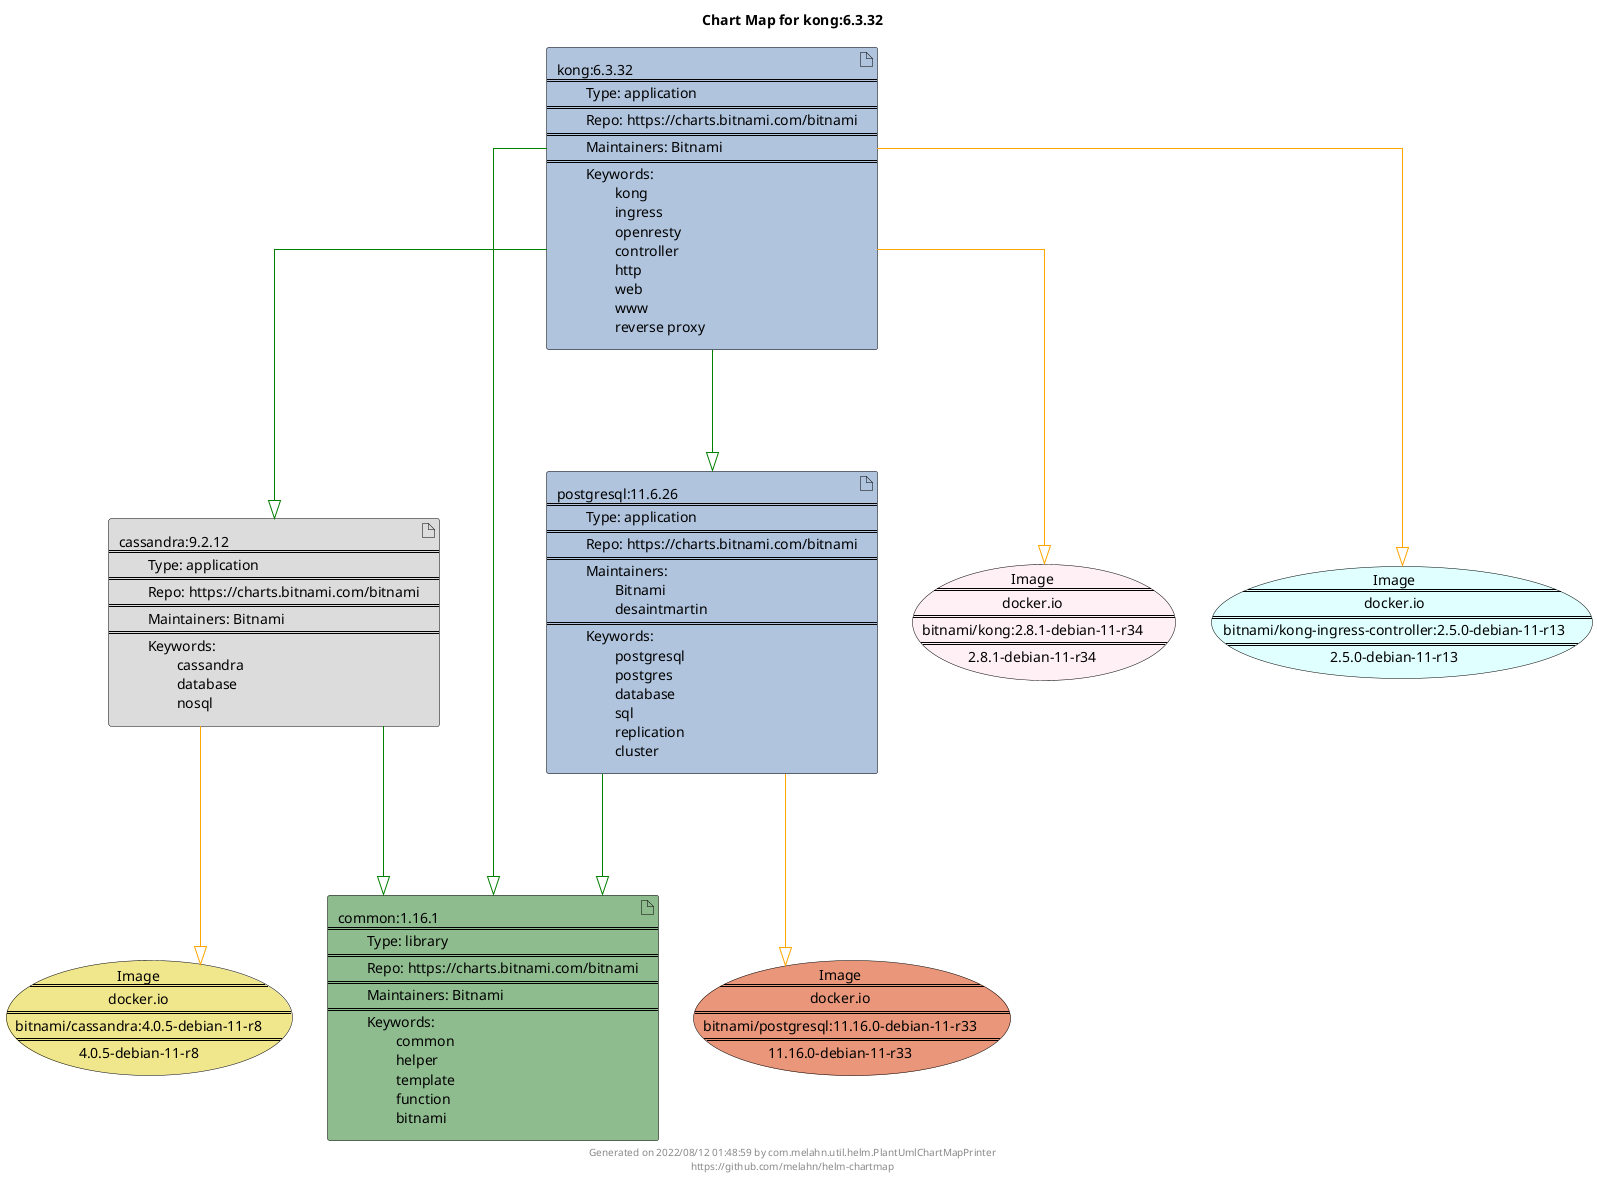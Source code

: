 @startuml
skinparam linetype ortho
skinparam backgroundColor white
skinparam usecaseBorderColor black
skinparam usecaseArrowColor LightSlateGray
skinparam artifactBorderColor black
skinparam artifactArrowColor LightSlateGray

title Chart Map for kong:6.3.32

'There are 4 referenced Helm Charts
artifact "kong:6.3.32\n====\n\tType: application\n====\n\tRepo: https://charts.bitnami.com/bitnami\n====\n\tMaintainers: Bitnami\n====\n\tKeywords: \n\t\tkong\n\t\tingress\n\t\topenresty\n\t\tcontroller\n\t\thttp\n\t\tweb\n\t\twww\n\t\treverse proxy" as kong_6_3_32 #LightSteelBlue
artifact "cassandra:9.2.12\n====\n\tType: application\n====\n\tRepo: https://charts.bitnami.com/bitnami\n====\n\tMaintainers: Bitnami\n====\n\tKeywords: \n\t\tcassandra\n\t\tdatabase\n\t\tnosql" as cassandra_9_2_12 #Gainsboro
artifact "common:1.16.1\n====\n\tType: library\n====\n\tRepo: https://charts.bitnami.com/bitnami\n====\n\tMaintainers: Bitnami\n====\n\tKeywords: \n\t\tcommon\n\t\thelper\n\t\ttemplate\n\t\tfunction\n\t\tbitnami" as common_1_16_1 #DarkSeaGreen
artifact "postgresql:11.6.26\n====\n\tType: application\n====\n\tRepo: https://charts.bitnami.com/bitnami\n====\n\tMaintainers: \n\t\tBitnami\n\t\tdesaintmartin\n====\n\tKeywords: \n\t\tpostgresql\n\t\tpostgres\n\t\tdatabase\n\t\tsql\n\t\treplication\n\t\tcluster" as postgresql_11_6_26 #LightSteelBlue

'There are 4 referenced Docker Images
usecase "Image\n====\ndocker.io\n====\nbitnami/postgresql:11.16.0-debian-11-r33\n====\n11.16.0-debian-11-r33" as docker_io_bitnami_postgresql_11_16_0_debian_11_r33 #DarkSalmon
usecase "Image\n====\ndocker.io\n====\nbitnami/kong:2.8.1-debian-11-r34\n====\n2.8.1-debian-11-r34" as docker_io_bitnami_kong_2_8_1_debian_11_r34 #LavenderBlush
usecase "Image\n====\ndocker.io\n====\nbitnami/cassandra:4.0.5-debian-11-r8\n====\n4.0.5-debian-11-r8" as docker_io_bitnami_cassandra_4_0_5_debian_11_r8 #Khaki
usecase "Image\n====\ndocker.io\n====\nbitnami/kong-ingress-controller:2.5.0-debian-11-r13\n====\n2.5.0-debian-11-r13" as docker_io_bitnami_kong_ingress_controller_2_5_0_debian_11_r13 #LightCyan

'Chart Dependencies
kong_6_3_32--[#green]-|>postgresql_11_6_26
postgresql_11_6_26--[#green]-|>common_1_16_1
kong_6_3_32--[#green]-|>common_1_16_1
kong_6_3_32--[#green]-|>cassandra_9_2_12
cassandra_9_2_12--[#green]-|>common_1_16_1
kong_6_3_32--[#orange]-|>docker_io_bitnami_kong_2_8_1_debian_11_r34
kong_6_3_32--[#orange]-|>docker_io_bitnami_kong_ingress_controller_2_5_0_debian_11_r13
cassandra_9_2_12--[#orange]-|>docker_io_bitnami_cassandra_4_0_5_debian_11_r8
postgresql_11_6_26--[#orange]-|>docker_io_bitnami_postgresql_11_16_0_debian_11_r33

center footer Generated on 2022/08/12 01:48:59 by com.melahn.util.helm.PlantUmlChartMapPrinter\nhttps://github.com/melahn/helm-chartmap
@enduml
